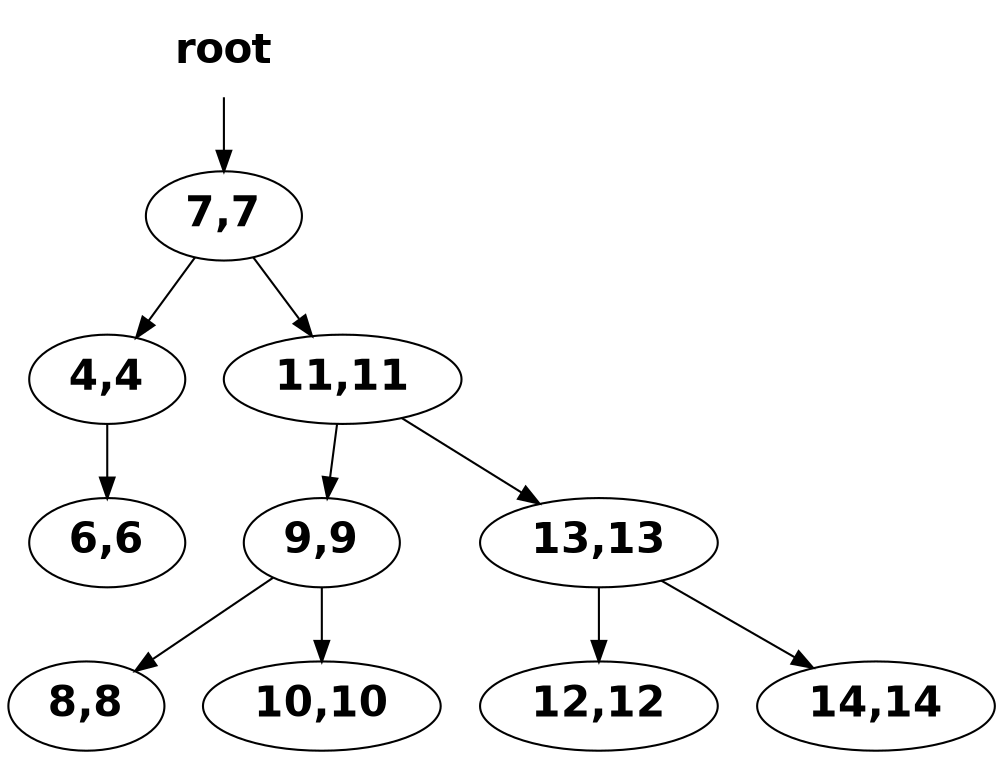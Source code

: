 digraph {
	node [fontname="helvetica-bold" fontsize=20]
	4 [label="4,4" pos="0.0,-1!"]
	6 [label="6,6" pos="0.7,-2!"]
	4 -> 6
	7 [label="7,7" pos="1.4,0!"]
	8 [label="8,8" pos="2.0999999999999996,-3!"]
	9 [label="9,9" pos="2.8,-2!"]
	10 [label="10,10" pos="3.5,-3!"]
	9 -> 8
	9 -> 10
	11 [label="11,11" pos="4.199999999999999,-1!"]
	12 [label="12,12" pos="4.8999999999999995,-3!"]
	13 [label="13,13" pos="5.6,-2!"]
	14 [label="14,14" pos="6.3,-3!"]
	13 -> 12
	13 -> 14
	11 -> 9
	11 -> 13
	7 -> 4
	7 -> 11
	__root [label=root color=white pos="1.4,1!"]
	__root -> 7
}
